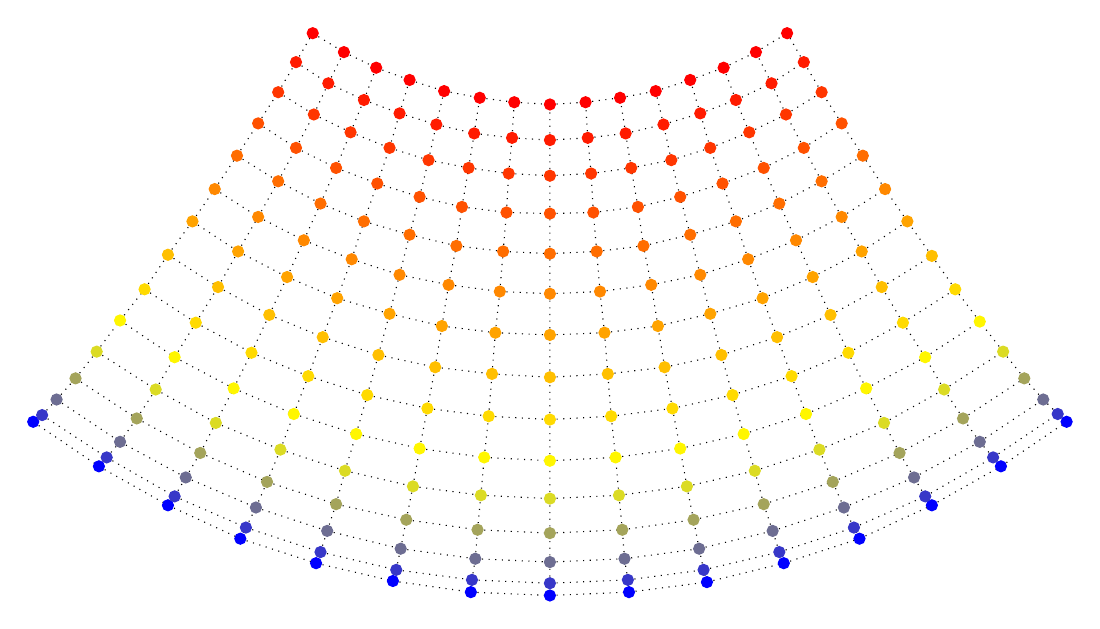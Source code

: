 % This file was created by matlab2tikz v0.2.2.
% Copyright (c) 2008--2012, Nico Schlömer <nico.schloemer@gmail.com>
% All rights reserved.
% 
% The latest updates can be retrieved from
%   http://www.mathworks.com/matlabcentral/fileexchange/22022-matlab2tikz
% where you can also make suggestions and rate matlab2tikz.
% 
% 
% 
\begin{tikzpicture}

% Axis at [0.13 0.11 0.78 0.63]
\begin{axis}[%
view={0}{90},
width=5.167in,
height=4.075in,
scale only axis,
xmin=-0.464, xmax=0.464,
ymin=-0.359, ymax=0.373,
hide x axis,
hide y axis]
\addplot [
color=black,
dotted,
forget plot
]
coordinates{
 (-0.464,-0.089)(-0.456,-0.083) 
};
\addplot [
color=black,
dotted,
forget plot
]
coordinates{
 (-0.456,-0.083)(-0.443,-0.069) 
};
\addplot [
color=black,
dotted,
forget plot
]
coordinates{
 (-0.443,-0.069)(-0.426,-0.05) 
};
\addplot [
color=black,
dotted,
forget plot
]
coordinates{
 (-0.426,-0.05)(-0.407,-0.026) 
};
\addplot [
color=black,
dotted,
forget plot
]
coordinates{
 (-0.407,-0.026)(-0.386,0.002) 
};
\addplot [
color=black,
dotted,
forget plot
]
coordinates{
 (-0.386,0.002)(-0.364,0.03) 
};
\addplot [
color=black,
dotted,
forget plot
]
coordinates{
 (-0.364,0.03)(-0.343,0.061) 
};
\addplot [
color=black,
dotted,
forget plot
]
coordinates{
 (-0.343,0.061)(-0.321,0.091) 
};
\addplot [
color=black,
dotted,
forget plot
]
coordinates{
 (-0.321,0.091)(-0.301,0.12) 
};
\addplot [
color=black,
dotted,
forget plot
]
coordinates{
 (-0.301,0.12)(-0.281,0.15) 
};
\addplot [
color=black,
dotted,
forget plot
]
coordinates{
 (-0.281,0.15)(-0.262,0.179) 
};
\addplot [
color=black,
dotted,
forget plot
]
coordinates{
 (-0.262,0.179)(-0.244,0.207) 
};
\addplot [
color=black,
dotted,
forget plot
]
coordinates{
 (-0.244,0.207)(-0.228,0.234) 
};
\addplot [
color=black,
dotted,
forget plot
]
coordinates{
 (-0.228,0.234)(-0.213,0.26) 
};
\addplot [
color=black,
dotted,
forget plot
]
coordinates{
 (-0.464,-0.089)(-0.405,-0.129) 
};
\addplot [
color=black,
dotted,
forget plot
]
coordinates{
 (-0.456,-0.083)(-0.398,-0.121) 
};
\addplot [
color=black,
dotted,
forget plot
]
coordinates{
 (-0.405,-0.129)(-0.398,-0.121) 
};
\addplot [
color=black,
dotted,
forget plot
]
coordinates{
 (-0.443,-0.069)(-0.386,-0.107) 
};
\addplot [
color=black,
dotted,
forget plot
]
coordinates{
 (-0.398,-0.121)(-0.386,-0.107) 
};
\addplot [
color=black,
dotted,
forget plot
]
coordinates{
 (-0.426,-0.05)(-0.371,-0.086) 
};
\addplot [
color=black,
dotted,
forget plot
]
coordinates{
 (-0.386,-0.107)(-0.371,-0.086) 
};
\addplot [
color=black,
dotted,
forget plot
]
coordinates{
 (-0.407,-0.026)(-0.354,-0.06) 
};
\addplot [
color=black,
dotted,
forget plot
]
coordinates{
 (-0.371,-0.086)(-0.354,-0.06) 
};
\addplot [
color=black,
dotted,
forget plot
]
coordinates{
 (-0.386,0.002)(-0.337,-0.031) 
};
\addplot [
color=black,
dotted,
forget plot
]
coordinates{
 (-0.354,-0.06)(-0.337,-0.031) 
};
\addplot [
color=black,
dotted,
forget plot
]
coordinates{
 (-0.364,0.03)(-0.318,-0.0) 
};
\addplot [
color=black,
dotted,
forget plot
]
coordinates{
 (-0.337,-0.031)(-0.318,-0.0) 
};
\addplot [
color=black,
dotted,
forget plot
]
coordinates{
 (-0.343,0.061)(-0.298,0.032) 
};
\addplot [
color=black,
dotted,
forget plot
]
coordinates{
 (-0.318,-0.0)(-0.298,0.032) 
};
\addplot [
color=black,
dotted,
forget plot
]
coordinates{
 (-0.321,0.091)(-0.28,0.064) 
};
\addplot [
color=black,
dotted,
forget plot
]
coordinates{
 (-0.298,0.032)(-0.28,0.064) 
};
\addplot [
color=black,
dotted,
forget plot
]
coordinates{
 (-0.301,0.12)(-0.262,0.095) 
};
\addplot [
color=black,
dotted,
forget plot
]
coordinates{
 (-0.28,0.064)(-0.262,0.095) 
};
\addplot [
color=black,
dotted,
forget plot
]
coordinates{
 (-0.281,0.15)(-0.244,0.127) 
};
\addplot [
color=black,
dotted,
forget plot
]
coordinates{
 (-0.262,0.095)(-0.244,0.127) 
};
\addplot [
color=black,
dotted,
forget plot
]
coordinates{
 (-0.262,0.179)(-0.228,0.157) 
};
\addplot [
color=black,
dotted,
forget plot
]
coordinates{
 (-0.244,0.127)(-0.228,0.157) 
};
\addplot [
color=black,
dotted,
forget plot
]
coordinates{
 (-0.244,0.207)(-0.212,0.187) 
};
\addplot [
color=black,
dotted,
forget plot
]
coordinates{
 (-0.228,0.157)(-0.212,0.187) 
};
\addplot [
color=black,
dotted,
forget plot
]
coordinates{
 (-0.228,0.234)(-0.199,0.215) 
};
\addplot [
color=black,
dotted,
forget plot
]
coordinates{
 (-0.212,0.187)(-0.199,0.215) 
};
\addplot [
color=black,
dotted,
forget plot
]
coordinates{
 (-0.213,0.26)(-0.185,0.243) 
};
\addplot [
color=black,
dotted,
forget plot
]
coordinates{
 (-0.199,0.215)(-0.185,0.243) 
};
\addplot [
color=black,
dotted,
forget plot
]
coordinates{
 (-0.405,-0.129)(-0.343,-0.164) 
};
\addplot [
color=black,
dotted,
forget plot
]
coordinates{
 (-0.398,-0.121)(-0.337,-0.156) 
};
\addplot [
color=black,
dotted,
forget plot
]
coordinates{
 (-0.343,-0.164)(-0.337,-0.156) 
};
\addplot [
color=black,
dotted,
forget plot
]
coordinates{
 (-0.386,-0.107)(-0.327,-0.139) 
};
\addplot [
color=black,
dotted,
forget plot
]
coordinates{
 (-0.337,-0.156)(-0.327,-0.139) 
};
\addplot [
color=black,
dotted,
forget plot
]
coordinates{
 (-0.371,-0.086)(-0.314,-0.117) 
};
\addplot [
color=black,
dotted,
forget plot
]
coordinates{
 (-0.327,-0.139)(-0.314,-0.117) 
};
\addplot [
color=black,
dotted,
forget plot
]
coordinates{
 (-0.354,-0.06)(-0.3,-0.09) 
};
\addplot [
color=black,
dotted,
forget plot
]
coordinates{
 (-0.314,-0.117)(-0.3,-0.09) 
};
\addplot [
color=black,
dotted,
forget plot
]
coordinates{
 (-0.337,-0.031)(-0.284,-0.059) 
};
\addplot [
color=black,
dotted,
forget plot
]
coordinates{
 (-0.3,-0.09)(-0.284,-0.059) 
};
\addplot [
color=black,
dotted,
forget plot
]
coordinates{
 (-0.318,-0.0)(-0.268,-0.027) 
};
\addplot [
color=black,
dotted,
forget plot
]
coordinates{
 (-0.284,-0.059)(-0.268,-0.027) 
};
\addplot [
color=black,
dotted,
forget plot
]
coordinates{
 (-0.298,0.032)(-0.252,0.007) 
};
\addplot [
color=black,
dotted,
forget plot
]
coordinates{
 (-0.268,-0.027)(-0.252,0.007) 
};
\addplot [
color=black,
dotted,
forget plot
]
coordinates{
 (-0.28,0.064)(-0.236,0.041) 
};
\addplot [
color=black,
dotted,
forget plot
]
coordinates{
 (-0.252,0.007)(-0.236,0.041) 
};
\addplot [
color=black,
dotted,
forget plot
]
coordinates{
 (-0.262,0.095)(-0.221,0.074) 
};
\addplot [
color=black,
dotted,
forget plot
]
coordinates{
 (-0.236,0.041)(-0.221,0.074) 
};
\addplot [
color=black,
dotted,
forget plot
]
coordinates{
 (-0.244,0.127)(-0.206,0.107) 
};
\addplot [
color=black,
dotted,
forget plot
]
coordinates{
 (-0.221,0.074)(-0.206,0.107) 
};
\addplot [
color=black,
dotted,
forget plot
]
coordinates{
 (-0.228,0.157)(-0.192,0.139) 
};
\addplot [
color=black,
dotted,
forget plot
]
coordinates{
 (-0.206,0.107)(-0.192,0.139) 
};
\addplot [
color=black,
dotted,
forget plot
]
coordinates{
 (-0.212,0.187)(-0.179,0.171) 
};
\addplot [
color=black,
dotted,
forget plot
]
coordinates{
 (-0.192,0.139)(-0.179,0.171) 
};
\addplot [
color=black,
dotted,
forget plot
]
coordinates{
 (-0.199,0.215)(-0.167,0.2) 
};
\addplot [
color=black,
dotted,
forget plot
]
coordinates{
 (-0.179,0.171)(-0.167,0.2) 
};
\addplot [
color=black,
dotted,
forget plot
]
coordinates{
 (-0.185,0.243)(-0.156,0.229) 
};
\addplot [
color=black,
dotted,
forget plot
]
coordinates{
 (-0.167,0.2)(-0.156,0.229) 
};
\addplot [
color=black,
dotted,
forget plot
]
coordinates{
 (-0.343,-0.164)(-0.278,-0.194) 
};
\addplot [
color=black,
dotted,
forget plot
]
coordinates{
 (-0.337,-0.156)(-0.273,-0.184) 
};
\addplot [
color=black,
dotted,
forget plot
]
coordinates{
 (-0.278,-0.194)(-0.273,-0.184) 
};
\addplot [
color=black,
dotted,
forget plot
]
coordinates{
 (-0.327,-0.139)(-0.264,-0.166) 
};
\addplot [
color=black,
dotted,
forget plot
]
coordinates{
 (-0.273,-0.184)(-0.264,-0.166) 
};
\addplot [
color=black,
dotted,
forget plot
]
coordinates{
 (-0.314,-0.117)(-0.254,-0.143) 
};
\addplot [
color=black,
dotted,
forget plot
]
coordinates{
 (-0.264,-0.166)(-0.254,-0.143) 
};
\addplot [
color=black,
dotted,
forget plot
]
coordinates{
 (-0.3,-0.09)(-0.242,-0.114) 
};
\addplot [
color=black,
dotted,
forget plot
]
coordinates{
 (-0.254,-0.143)(-0.242,-0.114) 
};
\addplot [
color=black,
dotted,
forget plot
]
coordinates{
 (-0.284,-0.059)(-0.23,-0.082) 
};
\addplot [
color=black,
dotted,
forget plot
]
coordinates{
 (-0.242,-0.114)(-0.23,-0.082) 
};
\addplot [
color=black,
dotted,
forget plot
]
coordinates{
 (-0.268,-0.027)(-0.217,-0.048) 
};
\addplot [
color=black,
dotted,
forget plot
]
coordinates{
 (-0.23,-0.082)(-0.217,-0.048) 
};
\addplot [
color=black,
dotted,
forget plot
]
coordinates{
 (-0.252,0.007)(-0.204,-0.013) 
};
\addplot [
color=black,
dotted,
forget plot
]
coordinates{
 (-0.217,-0.048)(-0.204,-0.013) 
};
\addplot [
color=black,
dotted,
forget plot
]
coordinates{
 (-0.236,0.041)(-0.191,0.022) 
};
\addplot [
color=black,
dotted,
forget plot
]
coordinates{
 (-0.204,-0.013)(-0.191,0.022) 
};
\addplot [
color=black,
dotted,
forget plot
]
coordinates{
 (-0.221,0.074)(-0.178,0.057) 
};
\addplot [
color=black,
dotted,
forget plot
]
coordinates{
 (-0.191,0.022)(-0.178,0.057) 
};
\addplot [
color=black,
dotted,
forget plot
]
coordinates{
 (-0.206,0.107)(-0.167,0.091) 
};
\addplot [
color=black,
dotted,
forget plot
]
coordinates{
 (-0.178,0.057)(-0.167,0.091) 
};
\addplot [
color=black,
dotted,
forget plot
]
coordinates{
 (-0.192,0.139)(-0.155,0.125) 
};
\addplot [
color=black,
dotted,
forget plot
]
coordinates{
 (-0.167,0.091)(-0.155,0.125) 
};
\addplot [
color=black,
dotted,
forget plot
]
coordinates{
 (-0.179,0.171)(-0.144,0.157) 
};
\addplot [
color=black,
dotted,
forget plot
]
coordinates{
 (-0.155,0.125)(-0.144,0.157) 
};
\addplot [
color=black,
dotted,
forget plot
]
coordinates{
 (-0.167,0.2)(-0.135,0.188) 
};
\addplot [
color=black,
dotted,
forget plot
]
coordinates{
 (-0.144,0.157)(-0.135,0.188) 
};
\addplot [
color=black,
dotted,
forget plot
]
coordinates{
 (-0.156,0.229)(-0.126,0.218) 
};
\addplot [
color=black,
dotted,
forget plot
]
coordinates{
 (-0.135,0.188)(-0.126,0.218) 
};
\addplot [
color=black,
dotted,
forget plot
]
coordinates{
 (-0.278,-0.194)(-0.21,-0.216) 
};
\addplot [
color=black,
dotted,
forget plot
]
coordinates{
 (-0.273,-0.184)(-0.206,-0.206) 
};
\addplot [
color=black,
dotted,
forget plot
]
coordinates{
 (-0.21,-0.216)(-0.206,-0.206) 
};
\addplot [
color=black,
dotted,
forget plot
]
coordinates{
 (-0.264,-0.166)(-0.2,-0.187) 
};
\addplot [
color=black,
dotted,
forget plot
]
coordinates{
 (-0.206,-0.206)(-0.2,-0.187) 
};
\addplot [
color=black,
dotted,
forget plot
]
coordinates{
 (-0.254,-0.143)(-0.192,-0.163) 
};
\addplot [
color=black,
dotted,
forget plot
]
coordinates{
 (-0.2,-0.187)(-0.192,-0.163) 
};
\addplot [
color=black,
dotted,
forget plot
]
coordinates{
 (-0.242,-0.114)(-0.184,-0.133) 
};
\addplot [
color=black,
dotted,
forget plot
]
coordinates{
 (-0.192,-0.163)(-0.184,-0.133) 
};
\addplot [
color=black,
dotted,
forget plot
]
coordinates{
 (-0.23,-0.082)(-0.174,-0.1) 
};
\addplot [
color=black,
dotted,
forget plot
]
coordinates{
 (-0.184,-0.133)(-0.174,-0.1) 
};
\addplot [
color=black,
dotted,
forget plot
]
coordinates{
 (-0.217,-0.048)(-0.164,-0.065) 
};
\addplot [
color=black,
dotted,
forget plot
]
coordinates{
 (-0.174,-0.1)(-0.164,-0.065) 
};
\addplot [
color=black,
dotted,
forget plot
]
coordinates{
 (-0.204,-0.013)(-0.154,-0.029) 
};
\addplot [
color=black,
dotted,
forget plot
]
coordinates{
 (-0.164,-0.065)(-0.154,-0.029) 
};
\addplot [
color=black,
dotted,
forget plot
]
coordinates{
 (-0.191,0.022)(-0.144,0.008) 
};
\addplot [
color=black,
dotted,
forget plot
]
coordinates{
 (-0.154,-0.029)(-0.144,0.008) 
};
\addplot [
color=black,
dotted,
forget plot
]
coordinates{
 (-0.178,0.057)(-0.135,0.043) 
};
\addplot [
color=black,
dotted,
forget plot
]
coordinates{
 (-0.144,0.008)(-0.135,0.043) 
};
\addplot [
color=black,
dotted,
forget plot
]
coordinates{
 (-0.167,0.091)(-0.126,0.079) 
};
\addplot [
color=black,
dotted,
forget plot
]
coordinates{
 (-0.135,0.043)(-0.126,0.079) 
};
\addplot [
color=black,
dotted,
forget plot
]
coordinates{
 (-0.155,0.125)(-0.117,0.113) 
};
\addplot [
color=black,
dotted,
forget plot
]
coordinates{
 (-0.126,0.079)(-0.117,0.113) 
};
\addplot [
color=black,
dotted,
forget plot
]
coordinates{
 (-0.144,0.157)(-0.109,0.146) 
};
\addplot [
color=black,
dotted,
forget plot
]
coordinates{
 (-0.117,0.113)(-0.109,0.146) 
};
\addplot [
color=black,
dotted,
forget plot
]
coordinates{
 (-0.135,0.188)(-0.102,0.178) 
};
\addplot [
color=black,
dotted,
forget plot
]
coordinates{
 (-0.109,0.146)(-0.102,0.178) 
};
\addplot [
color=black,
dotted,
forget plot
]
coordinates{
 (-0.126,0.218)(-0.095,0.208) 
};
\addplot [
color=black,
dotted,
forget plot
]
coordinates{
 (-0.102,0.178)(-0.095,0.208) 
};
\addplot [
color=black,
dotted,
forget plot
]
coordinates{
 (-0.21,-0.216)(-0.141,-0.232) 
};
\addplot [
color=black,
dotted,
forget plot
]
coordinates{
 (-0.206,-0.206)(-0.138,-0.222) 
};
\addplot [
color=black,
dotted,
forget plot
]
coordinates{
 (-0.141,-0.232)(-0.138,-0.222) 
};
\addplot [
color=black,
dotted,
forget plot
]
coordinates{
 (-0.2,-0.187)(-0.134,-0.203) 
};
\addplot [
color=black,
dotted,
forget plot
]
coordinates{
 (-0.138,-0.222)(-0.134,-0.203) 
};
\addplot [
color=black,
dotted,
forget plot
]
coordinates{
 (-0.192,-0.163)(-0.129,-0.177) 
};
\addplot [
color=black,
dotted,
forget plot
]
coordinates{
 (-0.134,-0.203)(-0.129,-0.177) 
};
\addplot [
color=black,
dotted,
forget plot
]
coordinates{
 (-0.184,-0.133)(-0.123,-0.147) 
};
\addplot [
color=black,
dotted,
forget plot
]
coordinates{
 (-0.129,-0.177)(-0.123,-0.147) 
};
\addplot [
color=black,
dotted,
forget plot
]
coordinates{
 (-0.174,-0.1)(-0.117,-0.113) 
};
\addplot [
color=black,
dotted,
forget plot
]
coordinates{
 (-0.123,-0.147)(-0.117,-0.113) 
};
\addplot [
color=black,
dotted,
forget plot
]
coordinates{
 (-0.164,-0.065)(-0.11,-0.077) 
};
\addplot [
color=black,
dotted,
forget plot
]
coordinates{
 (-0.117,-0.113)(-0.11,-0.077) 
};
\addplot [
color=black,
dotted,
forget plot
]
coordinates{
 (-0.154,-0.029)(-0.103,-0.04) 
};
\addplot [
color=black,
dotted,
forget plot
]
coordinates{
 (-0.11,-0.077)(-0.103,-0.04) 
};
\addplot [
color=black,
dotted,
forget plot
]
coordinates{
 (-0.144,0.008)(-0.097,-0.003) 
};
\addplot [
color=black,
dotted,
forget plot
]
coordinates{
 (-0.103,-0.04)(-0.097,-0.003) 
};
\addplot [
color=black,
dotted,
forget plot
]
coordinates{
 (-0.135,0.043)(-0.091,0.034) 
};
\addplot [
color=black,
dotted,
forget plot
]
coordinates{
 (-0.097,-0.003)(-0.091,0.034) 
};
\addplot [
color=black,
dotted,
forget plot
]
coordinates{
 (-0.126,0.079)(-0.084,0.069) 
};
\addplot [
color=black,
dotted,
forget plot
]
coordinates{
 (-0.091,0.034)(-0.084,0.069) 
};
\addplot [
color=black,
dotted,
forget plot
]
coordinates{
 (-0.117,0.113)(-0.079,0.104) 
};
\addplot [
color=black,
dotted,
forget plot
]
coordinates{
 (-0.084,0.069)(-0.079,0.104) 
};
\addplot [
color=black,
dotted,
forget plot
]
coordinates{
 (-0.109,0.146)(-0.073,0.139) 
};
\addplot [
color=black,
dotted,
forget plot
]
coordinates{
 (-0.079,0.104)(-0.073,0.139) 
};
\addplot [
color=black,
dotted,
forget plot
]
coordinates{
 (-0.102,0.178)(-0.068,0.17) 
};
\addplot [
color=black,
dotted,
forget plot
]
coordinates{
 (-0.073,0.139)(-0.068,0.17) 
};
\addplot [
color=black,
dotted,
forget plot
]
coordinates{
 (-0.095,0.208)(-0.063,0.202) 
};
\addplot [
color=black,
dotted,
forget plot
]
coordinates{
 (-0.068,0.17)(-0.063,0.202) 
};
\addplot [
color=black,
dotted,
forget plot
]
coordinates{
 (-0.141,-0.232)(-0.071,-0.242) 
};
\addplot [
color=black,
dotted,
forget plot
]
coordinates{
 (-0.138,-0.222)(-0.07,-0.231) 
};
\addplot [
color=black,
dotted,
forget plot
]
coordinates{
 (-0.071,-0.242)(-0.07,-0.231) 
};
\addplot [
color=black,
dotted,
forget plot
]
coordinates{
 (-0.134,-0.203)(-0.067,-0.212) 
};
\addplot [
color=black,
dotted,
forget plot
]
coordinates{
 (-0.07,-0.231)(-0.067,-0.212) 
};
\addplot [
color=black,
dotted,
forget plot
]
coordinates{
 (-0.129,-0.177)(-0.065,-0.186) 
};
\addplot [
color=black,
dotted,
forget plot
]
coordinates{
 (-0.067,-0.212)(-0.065,-0.186) 
};
\addplot [
color=black,
dotted,
forget plot
]
coordinates{
 (-0.123,-0.147)(-0.062,-0.155) 
};
\addplot [
color=black,
dotted,
forget plot
]
coordinates{
 (-0.065,-0.186)(-0.062,-0.155) 
};
\addplot [
color=black,
dotted,
forget plot
]
coordinates{
 (-0.117,-0.113)(-0.059,-0.121) 
};
\addplot [
color=black,
dotted,
forget plot
]
coordinates{
 (-0.062,-0.155)(-0.059,-0.121) 
};
\addplot [
color=black,
dotted,
forget plot
]
coordinates{
 (-0.11,-0.077)(-0.055,-0.084) 
};
\addplot [
color=black,
dotted,
forget plot
]
coordinates{
 (-0.059,-0.121)(-0.055,-0.084) 
};
\addplot [
color=black,
dotted,
forget plot
]
coordinates{
 (-0.103,-0.04)(-0.052,-0.046) 
};
\addplot [
color=black,
dotted,
forget plot
]
coordinates{
 (-0.055,-0.084)(-0.052,-0.046) 
};
\addplot [
color=black,
dotted,
forget plot
]
coordinates{
 (-0.097,-0.003)(-0.049,-0.009) 
};
\addplot [
color=black,
dotted,
forget plot
]
coordinates{
 (-0.052,-0.046)(-0.049,-0.009) 
};
\addplot [
color=black,
dotted,
forget plot
]
coordinates{
 (-0.091,0.034)(-0.045,0.028) 
};
\addplot [
color=black,
dotted,
forget plot
]
coordinates{
 (-0.049,-0.009)(-0.045,0.028) 
};
\addplot [
color=black,
dotted,
forget plot
]
coordinates{
 (-0.084,0.069)(-0.042,0.064) 
};
\addplot [
color=black,
dotted,
forget plot
]
coordinates{
 (-0.045,0.028)(-0.042,0.064) 
};
\addplot [
color=black,
dotted,
forget plot
]
coordinates{
 (-0.079,0.104)(-0.039,0.099) 
};
\addplot [
color=black,
dotted,
forget plot
]
coordinates{
 (-0.042,0.064)(-0.039,0.099) 
};
\addplot [
color=black,
dotted,
forget plot
]
coordinates{
 (-0.073,0.139)(-0.037,0.134) 
};
\addplot [
color=black,
dotted,
forget plot
]
coordinates{
 (-0.039,0.099)(-0.037,0.134) 
};
\addplot [
color=black,
dotted,
forget plot
]
coordinates{
 (-0.068,0.17)(-0.034,0.166) 
};
\addplot [
color=black,
dotted,
forget plot
]
coordinates{
 (-0.037,0.134)(-0.034,0.166) 
};
\addplot [
color=black,
dotted,
forget plot
]
coordinates{
 (-0.063,0.202)(-0.032,0.198) 
};
\addplot [
color=black,
dotted,
forget plot
]
coordinates{
 (-0.034,0.166)(-0.032,0.198) 
};
\addplot [
color=black,
dotted,
forget plot
]
coordinates{
 (-0.071,-0.242)(-1.805e-05,-0.245) 
};
\addplot [
color=black,
dotted,
forget plot
]
coordinates{
 (-0.07,-0.231)(-1.528e-05,-0.234) 
};
\addplot [
color=black,
dotted,
forget plot
]
coordinates{
 (-1.805e-05,-0.245)(-1.528e-05,-0.234) 
};
\addplot [
color=black,
dotted,
forget plot
]
coordinates{
 (-0.067,-0.212)(-3.367e-06,-0.215) 
};
\addplot [
color=black,
dotted,
forget plot
]
coordinates{
 (-1.528e-05,-0.234)(-3.367e-06,-0.215) 
};
\addplot [
color=black,
dotted,
forget plot
]
coordinates{
 (-0.065,-0.186)(-2.219e-05,-0.189) 
};
\addplot [
color=black,
dotted,
forget plot
]
coordinates{
 (-3.367e-06,-0.215)(-2.219e-05,-0.189) 
};
\addplot [
color=black,
dotted,
forget plot
]
coordinates{
 (-0.062,-0.155)(1.254e-05,-0.158) 
};
\addplot [
color=black,
dotted,
forget plot
]
coordinates{
 (-2.219e-05,-0.189)(1.254e-05,-0.158) 
};
\addplot [
color=black,
dotted,
forget plot
]
coordinates{
 (-0.059,-0.121)(-1.522e-05,-0.124) 
};
\addplot [
color=black,
dotted,
forget plot
]
coordinates{
 (1.254e-05,-0.158)(-1.522e-05,-0.124) 
};
\addplot [
color=black,
dotted,
forget plot
]
coordinates{
 (-0.055,-0.084)(7.132e-07,-0.087) 
};
\addplot [
color=black,
dotted,
forget plot
]
coordinates{
 (-1.522e-05,-0.124)(7.132e-07,-0.087) 
};
\addplot [
color=black,
dotted,
forget plot
]
coordinates{
 (-0.052,-0.046)(1.204e-05,-0.049) 
};
\addplot [
color=black,
dotted,
forget plot
]
coordinates{
 (7.132e-07,-0.087)(1.204e-05,-0.049) 
};
\addplot [
color=black,
dotted,
forget plot
]
coordinates{
 (-0.049,-0.009)(-2.801e-07,-0.011) 
};
\addplot [
color=black,
dotted,
forget plot
]
coordinates{
 (1.204e-05,-0.049)(-2.801e-07,-0.011) 
};
\addplot [
color=black,
dotted,
forget plot
]
coordinates{
 (-0.045,0.028)(-6.589e-06,0.026) 
};
\addplot [
color=black,
dotted,
forget plot
]
coordinates{
 (-2.801e-07,-0.011)(-6.589e-06,0.026) 
};
\addplot [
color=black,
dotted,
forget plot
]
coordinates{
 (-0.042,0.064)(5.145e-06,0.062) 
};
\addplot [
color=black,
dotted,
forget plot
]
coordinates{
 (-6.589e-06,0.026)(5.145e-06,0.062) 
};
\addplot [
color=black,
dotted,
forget plot
]
coordinates{
 (-0.039,0.099)(2.335e-06,0.098) 
};
\addplot [
color=black,
dotted,
forget plot
]
coordinates{
 (5.145e-06,0.062)(2.335e-06,0.098) 
};
\addplot [
color=black,
dotted,
forget plot
]
coordinates{
 (-0.037,0.134)(4.653e-06,0.132) 
};
\addplot [
color=black,
dotted,
forget plot
]
coordinates{
 (2.335e-06,0.098)(4.653e-06,0.132) 
};
\addplot [
color=black,
dotted,
forget plot
]
coordinates{
 (-0.034,0.166)(6.185e-06,0.164) 
};
\addplot [
color=black,
dotted,
forget plot
]
coordinates{
 (4.653e-06,0.132)(6.185e-06,0.164) 
};
\addplot [
color=black,
dotted,
forget plot
]
coordinates{
 (-0.032,0.198)(1.126e-05,0.196) 
};
\addplot [
color=black,
dotted,
forget plot
]
coordinates{
 (6.185e-06,0.164)(1.126e-05,0.196) 
};
\addplot [
color=black,
dotted,
forget plot
]
coordinates{
 (-1.805e-05,-0.245)(0.071,-0.242) 
};
\addplot [
color=black,
dotted,
forget plot
]
coordinates{
 (-1.528e-05,-0.234)(0.07,-0.231) 
};
\addplot [
color=black,
dotted,
forget plot
]
coordinates{
 (0.071,-0.242)(0.07,-0.231) 
};
\addplot [
color=black,
dotted,
forget plot
]
coordinates{
 (-3.367e-06,-0.215)(0.067,-0.212) 
};
\addplot [
color=black,
dotted,
forget plot
]
coordinates{
 (0.07,-0.231)(0.067,-0.212) 
};
\addplot [
color=black,
dotted,
forget plot
]
coordinates{
 (-2.219e-05,-0.189)(0.065,-0.186) 
};
\addplot [
color=black,
dotted,
forget plot
]
coordinates{
 (0.067,-0.212)(0.065,-0.186) 
};
\addplot [
color=black,
dotted,
forget plot
]
coordinates{
 (1.254e-05,-0.158)(0.062,-0.155) 
};
\addplot [
color=black,
dotted,
forget plot
]
coordinates{
 (0.065,-0.186)(0.062,-0.155) 
};
\addplot [
color=black,
dotted,
forget plot
]
coordinates{
 (-1.522e-05,-0.124)(0.059,-0.121) 
};
\addplot [
color=black,
dotted,
forget plot
]
coordinates{
 (0.062,-0.155)(0.059,-0.121) 
};
\addplot [
color=black,
dotted,
forget plot
]
coordinates{
 (7.132e-07,-0.087)(0.055,-0.084) 
};
\addplot [
color=black,
dotted,
forget plot
]
coordinates{
 (0.059,-0.121)(0.055,-0.084) 
};
\addplot [
color=black,
dotted,
forget plot
]
coordinates{
 (1.204e-05,-0.049)(0.052,-0.046) 
};
\addplot [
color=black,
dotted,
forget plot
]
coordinates{
 (0.055,-0.084)(0.052,-0.046) 
};
\addplot [
color=black,
dotted,
forget plot
]
coordinates{
 (-2.801e-07,-0.011)(0.049,-0.009) 
};
\addplot [
color=black,
dotted,
forget plot
]
coordinates{
 (0.052,-0.046)(0.049,-0.009) 
};
\addplot [
color=black,
dotted,
forget plot
]
coordinates{
 (-6.589e-06,0.026)(0.045,0.028) 
};
\addplot [
color=black,
dotted,
forget plot
]
coordinates{
 (0.049,-0.009)(0.045,0.028) 
};
\addplot [
color=black,
dotted,
forget plot
]
coordinates{
 (5.145e-06,0.062)(0.042,0.064) 
};
\addplot [
color=black,
dotted,
forget plot
]
coordinates{
 (0.045,0.028)(0.042,0.064) 
};
\addplot [
color=black,
dotted,
forget plot
]
coordinates{
 (2.335e-06,0.098)(0.039,0.099) 
};
\addplot [
color=black,
dotted,
forget plot
]
coordinates{
 (0.042,0.064)(0.039,0.099) 
};
\addplot [
color=black,
dotted,
forget plot
]
coordinates{
 (4.653e-06,0.132)(0.037,0.134) 
};
\addplot [
color=black,
dotted,
forget plot
]
coordinates{
 (0.039,0.099)(0.037,0.134) 
};
\addplot [
color=black,
dotted,
forget plot
]
coordinates{
 (6.185e-06,0.164)(0.034,0.166) 
};
\addplot [
color=black,
dotted,
forget plot
]
coordinates{
 (0.037,0.134)(0.034,0.166) 
};
\addplot [
color=black,
dotted,
forget plot
]
coordinates{
 (1.126e-05,0.196)(0.032,0.198) 
};
\addplot [
color=black,
dotted,
forget plot
]
coordinates{
 (0.034,0.166)(0.032,0.198) 
};
\addplot [
color=black,
dotted,
forget plot
]
coordinates{
 (0.071,-0.242)(0.141,-0.233) 
};
\addplot [
color=black,
dotted,
forget plot
]
coordinates{
 (0.07,-0.231)(0.138,-0.222) 
};
\addplot [
color=black,
dotted,
forget plot
]
coordinates{
 (0.141,-0.233)(0.138,-0.222) 
};
\addplot [
color=black,
dotted,
forget plot
]
coordinates{
 (0.067,-0.212)(0.134,-0.203) 
};
\addplot [
color=black,
dotted,
forget plot
]
coordinates{
 (0.138,-0.222)(0.134,-0.203) 
};
\addplot [
color=black,
dotted,
forget plot
]
coordinates{
 (0.065,-0.186)(0.129,-0.177) 
};
\addplot [
color=black,
dotted,
forget plot
]
coordinates{
 (0.134,-0.203)(0.129,-0.177) 
};
\addplot [
color=black,
dotted,
forget plot
]
coordinates{
 (0.062,-0.155)(0.123,-0.147) 
};
\addplot [
color=black,
dotted,
forget plot
]
coordinates{
 (0.129,-0.177)(0.123,-0.147) 
};
\addplot [
color=black,
dotted,
forget plot
]
coordinates{
 (0.059,-0.121)(0.117,-0.113) 
};
\addplot [
color=black,
dotted,
forget plot
]
coordinates{
 (0.123,-0.147)(0.117,-0.113) 
};
\addplot [
color=black,
dotted,
forget plot
]
coordinates{
 (0.055,-0.084)(0.11,-0.077) 
};
\addplot [
color=black,
dotted,
forget plot
]
coordinates{
 (0.117,-0.113)(0.11,-0.077) 
};
\addplot [
color=black,
dotted,
forget plot
]
coordinates{
 (0.052,-0.046)(0.103,-0.04) 
};
\addplot [
color=black,
dotted,
forget plot
]
coordinates{
 (0.11,-0.077)(0.103,-0.04) 
};
\addplot [
color=black,
dotted,
forget plot
]
coordinates{
 (0.049,-0.009)(0.097,-0.003) 
};
\addplot [
color=black,
dotted,
forget plot
]
coordinates{
 (0.103,-0.04)(0.097,-0.003) 
};
\addplot [
color=black,
dotted,
forget plot
]
coordinates{
 (0.045,0.028)(0.091,0.034) 
};
\addplot [
color=black,
dotted,
forget plot
]
coordinates{
 (0.097,-0.003)(0.091,0.034) 
};
\addplot [
color=black,
dotted,
forget plot
]
coordinates{
 (0.042,0.064)(0.084,0.069) 
};
\addplot [
color=black,
dotted,
forget plot
]
coordinates{
 (0.091,0.034)(0.084,0.069) 
};
\addplot [
color=black,
dotted,
forget plot
]
coordinates{
 (0.039,0.099)(0.079,0.104) 
};
\addplot [
color=black,
dotted,
forget plot
]
coordinates{
 (0.084,0.069)(0.079,0.104) 
};
\addplot [
color=black,
dotted,
forget plot
]
coordinates{
 (0.037,0.134)(0.073,0.139) 
};
\addplot [
color=black,
dotted,
forget plot
]
coordinates{
 (0.079,0.104)(0.073,0.139) 
};
\addplot [
color=black,
dotted,
forget plot
]
coordinates{
 (0.034,0.166)(0.068,0.17) 
};
\addplot [
color=black,
dotted,
forget plot
]
coordinates{
 (0.073,0.139)(0.068,0.17) 
};
\addplot [
color=black,
dotted,
forget plot
]
coordinates{
 (0.032,0.198)(0.063,0.202) 
};
\addplot [
color=black,
dotted,
forget plot
]
coordinates{
 (0.068,0.17)(0.063,0.202) 
};
\addplot [
color=black,
dotted,
forget plot
]
coordinates{
 (0.141,-0.233)(0.21,-0.216) 
};
\addplot [
color=black,
dotted,
forget plot
]
coordinates{
 (0.138,-0.222)(0.206,-0.206) 
};
\addplot [
color=black,
dotted,
forget plot
]
coordinates{
 (0.21,-0.216)(0.206,-0.206) 
};
\addplot [
color=black,
dotted,
forget plot
]
coordinates{
 (0.134,-0.203)(0.2,-0.187) 
};
\addplot [
color=black,
dotted,
forget plot
]
coordinates{
 (0.206,-0.206)(0.2,-0.187) 
};
\addplot [
color=black,
dotted,
forget plot
]
coordinates{
 (0.129,-0.177)(0.192,-0.163) 
};
\addplot [
color=black,
dotted,
forget plot
]
coordinates{
 (0.2,-0.187)(0.192,-0.163) 
};
\addplot [
color=black,
dotted,
forget plot
]
coordinates{
 (0.123,-0.147)(0.184,-0.133) 
};
\addplot [
color=black,
dotted,
forget plot
]
coordinates{
 (0.192,-0.163)(0.184,-0.133) 
};
\addplot [
color=black,
dotted,
forget plot
]
coordinates{
 (0.117,-0.113)(0.174,-0.1) 
};
\addplot [
color=black,
dotted,
forget plot
]
coordinates{
 (0.184,-0.133)(0.174,-0.1) 
};
\addplot [
color=black,
dotted,
forget plot
]
coordinates{
 (0.11,-0.077)(0.164,-0.065) 
};
\addplot [
color=black,
dotted,
forget plot
]
coordinates{
 (0.174,-0.1)(0.164,-0.065) 
};
\addplot [
color=black,
dotted,
forget plot
]
coordinates{
 (0.103,-0.04)(0.154,-0.029) 
};
\addplot [
color=black,
dotted,
forget plot
]
coordinates{
 (0.164,-0.065)(0.154,-0.029) 
};
\addplot [
color=black,
dotted,
forget plot
]
coordinates{
 (0.097,-0.003)(0.144,0.008) 
};
\addplot [
color=black,
dotted,
forget plot
]
coordinates{
 (0.154,-0.029)(0.144,0.008) 
};
\addplot [
color=black,
dotted,
forget plot
]
coordinates{
 (0.091,0.034)(0.135,0.043) 
};
\addplot [
color=black,
dotted,
forget plot
]
coordinates{
 (0.144,0.008)(0.135,0.043) 
};
\addplot [
color=black,
dotted,
forget plot
]
coordinates{
 (0.084,0.069)(0.126,0.079) 
};
\addplot [
color=black,
dotted,
forget plot
]
coordinates{
 (0.135,0.043)(0.126,0.079) 
};
\addplot [
color=black,
dotted,
forget plot
]
coordinates{
 (0.079,0.104)(0.117,0.113) 
};
\addplot [
color=black,
dotted,
forget plot
]
coordinates{
 (0.126,0.079)(0.117,0.113) 
};
\addplot [
color=black,
dotted,
forget plot
]
coordinates{
 (0.073,0.139)(0.109,0.146) 
};
\addplot [
color=black,
dotted,
forget plot
]
coordinates{
 (0.117,0.113)(0.109,0.146) 
};
\addplot [
color=black,
dotted,
forget plot
]
coordinates{
 (0.068,0.17)(0.102,0.178) 
};
\addplot [
color=black,
dotted,
forget plot
]
coordinates{
 (0.109,0.146)(0.102,0.178) 
};
\addplot [
color=black,
dotted,
forget plot
]
coordinates{
 (0.063,0.202)(0.095,0.208) 
};
\addplot [
color=black,
dotted,
forget plot
]
coordinates{
 (0.102,0.178)(0.095,0.208) 
};
\addplot [
color=black,
dotted,
forget plot
]
coordinates{
 (0.21,-0.216)(0.278,-0.194) 
};
\addplot [
color=black,
dotted,
forget plot
]
coordinates{
 (0.206,-0.206)(0.273,-0.184) 
};
\addplot [
color=black,
dotted,
forget plot
]
coordinates{
 (0.278,-0.194)(0.273,-0.184) 
};
\addplot [
color=black,
dotted,
forget plot
]
coordinates{
 (0.2,-0.187)(0.264,-0.166) 
};
\addplot [
color=black,
dotted,
forget plot
]
coordinates{
 (0.273,-0.184)(0.264,-0.166) 
};
\addplot [
color=black,
dotted,
forget plot
]
coordinates{
 (0.192,-0.163)(0.254,-0.143) 
};
\addplot [
color=black,
dotted,
forget plot
]
coordinates{
 (0.264,-0.166)(0.254,-0.143) 
};
\addplot [
color=black,
dotted,
forget plot
]
coordinates{
 (0.184,-0.133)(0.242,-0.114) 
};
\addplot [
color=black,
dotted,
forget plot
]
coordinates{
 (0.254,-0.143)(0.242,-0.114) 
};
\addplot [
color=black,
dotted,
forget plot
]
coordinates{
 (0.174,-0.1)(0.23,-0.082) 
};
\addplot [
color=black,
dotted,
forget plot
]
coordinates{
 (0.242,-0.114)(0.23,-0.082) 
};
\addplot [
color=black,
dotted,
forget plot
]
coordinates{
 (0.164,-0.065)(0.217,-0.048) 
};
\addplot [
color=black,
dotted,
forget plot
]
coordinates{
 (0.23,-0.082)(0.217,-0.048) 
};
\addplot [
color=black,
dotted,
forget plot
]
coordinates{
 (0.154,-0.029)(0.204,-0.013) 
};
\addplot [
color=black,
dotted,
forget plot
]
coordinates{
 (0.217,-0.048)(0.204,-0.013) 
};
\addplot [
color=black,
dotted,
forget plot
]
coordinates{
 (0.144,0.008)(0.191,0.022) 
};
\addplot [
color=black,
dotted,
forget plot
]
coordinates{
 (0.204,-0.013)(0.191,0.022) 
};
\addplot [
color=black,
dotted,
forget plot
]
coordinates{
 (0.135,0.043)(0.178,0.057) 
};
\addplot [
color=black,
dotted,
forget plot
]
coordinates{
 (0.191,0.022)(0.178,0.057) 
};
\addplot [
color=black,
dotted,
forget plot
]
coordinates{
 (0.126,0.079)(0.167,0.091) 
};
\addplot [
color=black,
dotted,
forget plot
]
coordinates{
 (0.178,0.057)(0.167,0.091) 
};
\addplot [
color=black,
dotted,
forget plot
]
coordinates{
 (0.117,0.113)(0.155,0.125) 
};
\addplot [
color=black,
dotted,
forget plot
]
coordinates{
 (0.167,0.091)(0.155,0.125) 
};
\addplot [
color=black,
dotted,
forget plot
]
coordinates{
 (0.109,0.146)(0.144,0.157) 
};
\addplot [
color=black,
dotted,
forget plot
]
coordinates{
 (0.155,0.125)(0.144,0.157) 
};
\addplot [
color=black,
dotted,
forget plot
]
coordinates{
 (0.102,0.178)(0.135,0.188) 
};
\addplot [
color=black,
dotted,
forget plot
]
coordinates{
 (0.144,0.157)(0.135,0.188) 
};
\addplot [
color=black,
dotted,
forget plot
]
coordinates{
 (0.095,0.208)(0.126,0.218) 
};
\addplot [
color=black,
dotted,
forget plot
]
coordinates{
 (0.135,0.188)(0.126,0.218) 
};
\addplot [
color=black,
dotted,
forget plot
]
coordinates{
 (0.278,-0.194)(0.343,-0.164) 
};
\addplot [
color=black,
dotted,
forget plot
]
coordinates{
 (0.273,-0.184)(0.337,-0.156) 
};
\addplot [
color=black,
dotted,
forget plot
]
coordinates{
 (0.343,-0.164)(0.337,-0.156) 
};
\addplot [
color=black,
dotted,
forget plot
]
coordinates{
 (0.264,-0.166)(0.327,-0.139) 
};
\addplot [
color=black,
dotted,
forget plot
]
coordinates{
 (0.337,-0.156)(0.327,-0.139) 
};
\addplot [
color=black,
dotted,
forget plot
]
coordinates{
 (0.254,-0.143)(0.314,-0.117) 
};
\addplot [
color=black,
dotted,
forget plot
]
coordinates{
 (0.327,-0.139)(0.314,-0.117) 
};
\addplot [
color=black,
dotted,
forget plot
]
coordinates{
 (0.242,-0.114)(0.3,-0.09) 
};
\addplot [
color=black,
dotted,
forget plot
]
coordinates{
 (0.314,-0.117)(0.3,-0.09) 
};
\addplot [
color=black,
dotted,
forget plot
]
coordinates{
 (0.23,-0.082)(0.284,-0.059) 
};
\addplot [
color=black,
dotted,
forget plot
]
coordinates{
 (0.3,-0.09)(0.284,-0.059) 
};
\addplot [
color=black,
dotted,
forget plot
]
coordinates{
 (0.217,-0.048)(0.268,-0.027) 
};
\addplot [
color=black,
dotted,
forget plot
]
coordinates{
 (0.284,-0.059)(0.268,-0.027) 
};
\addplot [
color=black,
dotted,
forget plot
]
coordinates{
 (0.204,-0.013)(0.252,0.007) 
};
\addplot [
color=black,
dotted,
forget plot
]
coordinates{
 (0.268,-0.027)(0.252,0.007) 
};
\addplot [
color=black,
dotted,
forget plot
]
coordinates{
 (0.191,0.022)(0.236,0.041) 
};
\addplot [
color=black,
dotted,
forget plot
]
coordinates{
 (0.252,0.007)(0.236,0.041) 
};
\addplot [
color=black,
dotted,
forget plot
]
coordinates{
 (0.178,0.057)(0.221,0.074) 
};
\addplot [
color=black,
dotted,
forget plot
]
coordinates{
 (0.236,0.041)(0.221,0.074) 
};
\addplot [
color=black,
dotted,
forget plot
]
coordinates{
 (0.167,0.091)(0.206,0.107) 
};
\addplot [
color=black,
dotted,
forget plot
]
coordinates{
 (0.221,0.074)(0.206,0.107) 
};
\addplot [
color=black,
dotted,
forget plot
]
coordinates{
 (0.155,0.125)(0.192,0.139) 
};
\addplot [
color=black,
dotted,
forget plot
]
coordinates{
 (0.206,0.107)(0.192,0.139) 
};
\addplot [
color=black,
dotted,
forget plot
]
coordinates{
 (0.144,0.157)(0.179,0.171) 
};
\addplot [
color=black,
dotted,
forget plot
]
coordinates{
 (0.192,0.139)(0.179,0.171) 
};
\addplot [
color=black,
dotted,
forget plot
]
coordinates{
 (0.135,0.188)(0.167,0.2) 
};
\addplot [
color=black,
dotted,
forget plot
]
coordinates{
 (0.179,0.171)(0.167,0.2) 
};
\addplot [
color=black,
dotted,
forget plot
]
coordinates{
 (0.126,0.218)(0.156,0.229) 
};
\addplot [
color=black,
dotted,
forget plot
]
coordinates{
 (0.167,0.2)(0.156,0.229) 
};
\addplot [
color=black,
dotted,
forget plot
]
coordinates{
 (0.343,-0.164)(0.405,-0.129) 
};
\addplot [
color=black,
dotted,
forget plot
]
coordinates{
 (0.337,-0.156)(0.398,-0.121) 
};
\addplot [
color=black,
dotted,
forget plot
]
coordinates{
 (0.405,-0.129)(0.398,-0.121) 
};
\addplot [
color=black,
dotted,
forget plot
]
coordinates{
 (0.327,-0.139)(0.386,-0.107) 
};
\addplot [
color=black,
dotted,
forget plot
]
coordinates{
 (0.398,-0.121)(0.386,-0.107) 
};
\addplot [
color=black,
dotted,
forget plot
]
coordinates{
 (0.314,-0.117)(0.371,-0.086) 
};
\addplot [
color=black,
dotted,
forget plot
]
coordinates{
 (0.386,-0.107)(0.371,-0.086) 
};
\addplot [
color=black,
dotted,
forget plot
]
coordinates{
 (0.3,-0.09)(0.354,-0.06) 
};
\addplot [
color=black,
dotted,
forget plot
]
coordinates{
 (0.371,-0.086)(0.354,-0.06) 
};
\addplot [
color=black,
dotted,
forget plot
]
coordinates{
 (0.284,-0.059)(0.337,-0.031) 
};
\addplot [
color=black,
dotted,
forget plot
]
coordinates{
 (0.354,-0.06)(0.337,-0.031) 
};
\addplot [
color=black,
dotted,
forget plot
]
coordinates{
 (0.268,-0.027)(0.317,-0.0) 
};
\addplot [
color=black,
dotted,
forget plot
]
coordinates{
 (0.337,-0.031)(0.317,-0.0) 
};
\addplot [
color=black,
dotted,
forget plot
]
coordinates{
 (0.252,0.007)(0.298,0.032) 
};
\addplot [
color=black,
dotted,
forget plot
]
coordinates{
 (0.317,-0.0)(0.298,0.032) 
};
\addplot [
color=black,
dotted,
forget plot
]
coordinates{
 (0.236,0.041)(0.28,0.064) 
};
\addplot [
color=black,
dotted,
forget plot
]
coordinates{
 (0.298,0.032)(0.28,0.064) 
};
\addplot [
color=black,
dotted,
forget plot
]
coordinates{
 (0.221,0.074)(0.262,0.095) 
};
\addplot [
color=black,
dotted,
forget plot
]
coordinates{
 (0.28,0.064)(0.262,0.095) 
};
\addplot [
color=black,
dotted,
forget plot
]
coordinates{
 (0.206,0.107)(0.244,0.127) 
};
\addplot [
color=black,
dotted,
forget plot
]
coordinates{
 (0.262,0.095)(0.244,0.127) 
};
\addplot [
color=black,
dotted,
forget plot
]
coordinates{
 (0.192,0.139)(0.228,0.157) 
};
\addplot [
color=black,
dotted,
forget plot
]
coordinates{
 (0.244,0.127)(0.228,0.157) 
};
\addplot [
color=black,
dotted,
forget plot
]
coordinates{
 (0.179,0.171)(0.212,0.187) 
};
\addplot [
color=black,
dotted,
forget plot
]
coordinates{
 (0.228,0.157)(0.212,0.187) 
};
\addplot [
color=black,
dotted,
forget plot
]
coordinates{
 (0.167,0.2)(0.199,0.215) 
};
\addplot [
color=black,
dotted,
forget plot
]
coordinates{
 (0.212,0.187)(0.199,0.215) 
};
\addplot [
color=black,
dotted,
forget plot
]
coordinates{
 (0.156,0.229)(0.185,0.243) 
};
\addplot [
color=black,
dotted,
forget plot
]
coordinates{
 (0.199,0.215)(0.185,0.243) 
};
\addplot [
color=black,
dotted,
forget plot
]
coordinates{
 (0.405,-0.129)(0.464,-0.089) 
};
\addplot [
color=black,
dotted,
forget plot
]
coordinates{
 (0.398,-0.121)(0.456,-0.082) 
};
\addplot [
color=black,
dotted,
forget plot
]
coordinates{
 (0.464,-0.089)(0.456,-0.082) 
};
\addplot [
color=black,
dotted,
forget plot
]
coordinates{
 (0.386,-0.107)(0.443,-0.069) 
};
\addplot [
color=black,
dotted,
forget plot
]
coordinates{
 (0.456,-0.082)(0.443,-0.069) 
};
\addplot [
color=black,
dotted,
forget plot
]
coordinates{
 (0.371,-0.086)(0.426,-0.05) 
};
\addplot [
color=black,
dotted,
forget plot
]
coordinates{
 (0.443,-0.069)(0.426,-0.05) 
};
\addplot [
color=black,
dotted,
forget plot
]
coordinates{
 (0.354,-0.06)(0.407,-0.026) 
};
\addplot [
color=black,
dotted,
forget plot
]
coordinates{
 (0.426,-0.05)(0.407,-0.026) 
};
\addplot [
color=black,
dotted,
forget plot
]
coordinates{
 (0.337,-0.031)(0.386,0.001) 
};
\addplot [
color=black,
dotted,
forget plot
]
coordinates{
 (0.407,-0.026)(0.386,0.001) 
};
\addplot [
color=black,
dotted,
forget plot
]
coordinates{
 (0.317,-0.0)(0.364,0.03) 
};
\addplot [
color=black,
dotted,
forget plot
]
coordinates{
 (0.386,0.001)(0.364,0.03) 
};
\addplot [
color=black,
dotted,
forget plot
]
coordinates{
 (0.298,0.032)(0.343,0.06) 
};
\addplot [
color=black,
dotted,
forget plot
]
coordinates{
 (0.364,0.03)(0.343,0.06) 
};
\addplot [
color=black,
dotted,
forget plot
]
coordinates{
 (0.28,0.064)(0.321,0.091) 
};
\addplot [
color=black,
dotted,
forget plot
]
coordinates{
 (0.343,0.06)(0.321,0.091) 
};
\addplot [
color=black,
dotted,
forget plot
]
coordinates{
 (0.262,0.095)(0.301,0.12) 
};
\addplot [
color=black,
dotted,
forget plot
]
coordinates{
 (0.321,0.091)(0.301,0.12) 
};
\addplot [
color=black,
dotted,
forget plot
]
coordinates{
 (0.244,0.127)(0.281,0.15) 
};
\addplot [
color=black,
dotted,
forget plot
]
coordinates{
 (0.301,0.12)(0.281,0.15) 
};
\addplot [
color=black,
dotted,
forget plot
]
coordinates{
 (0.228,0.157)(0.262,0.179) 
};
\addplot [
color=black,
dotted,
forget plot
]
coordinates{
 (0.281,0.15)(0.262,0.179) 
};
\addplot [
color=black,
dotted,
forget plot
]
coordinates{
 (0.212,0.187)(0.244,0.207) 
};
\addplot [
color=black,
dotted,
forget plot
]
coordinates{
 (0.262,0.179)(0.244,0.207) 
};
\addplot [
color=black,
dotted,
forget plot
]
coordinates{
 (0.199,0.215)(0.228,0.234) 
};
\addplot [
color=black,
dotted,
forget plot
]
coordinates{
 (0.244,0.207)(0.228,0.234) 
};
\addplot [
color=black,
dotted,
forget plot
]
coordinates{
 (0.185,0.243)(0.213,0.26) 
};
\addplot [
color=black,
dotted,
forget plot
]
coordinates{
 (0.228,0.234)(0.213,0.26) 
};
\addplot[scatter,only marks,scatter src=explicit,scatter/use mapped color={mark=*,draw=mapped color,fill=mapped color}] plot coordinates{ (-0.464,-0.089) [1.0e-01] (-0.456,-0.083) [2.357e-01] (-0.443,-0.069) [3.714e-01] (-0.426,-0.05) [5.071e-01] (-0.407,-0.026) [6.429e-01] (-0.386,0.002) [7.786e-01] (-0.364,0.03) [9.143e-01] (-0.343,0.061) [1.05e+00] (-0.321,0.091) [1.186e+00] (-0.301,0.12) [1.321e+00] (-0.281,0.15) [1.457e+00] (-0.262,0.179) [1.593e+00] (-0.244,0.207) [1.729e+00] (-0.228,0.234) [1.864e+00] (-0.213,0.26) [2] (-0.405,-0.129) [1.0e-01] (-0.398,-0.121) [2.357e-01] (-0.386,-0.107) [3.714e-01] (-0.371,-0.086) [5.071e-01] (-0.354,-0.06) [6.429e-01] (-0.337,-0.031) [7.786e-01] (-0.318,-0.0) [9.143e-01] (-0.298,0.032) [1.05e+00] (-0.28,0.064) [1.186e+00] (-0.262,0.095) [1.321e+00] (-0.244,0.127) [1.457e+00] (-0.228,0.157) [1.593e+00] (-0.212,0.187) [1.729e+00] (-0.199,0.215) [1.864e+00] (-0.185,0.243) [2] (-0.343,-0.164) [1.0e-01] (-0.337,-0.156) [2.357e-01] (-0.327,-0.139) [3.714e-01] (-0.314,-0.117) [5.071e-01] (-0.3,-0.09) [6.429e-01] (-0.284,-0.059) [7.786e-01] (-0.268,-0.027) [9.143e-01] (-0.252,0.007) [1.05e+00] (-0.236,0.041) [1.186e+00] (-0.221,0.074) [1.321e+00] (-0.206,0.107) [1.457e+00] (-0.192,0.139) [1.593e+00] (-0.179,0.171) [1.729e+00] (-0.167,0.2) [1.864e+00] (-0.156,0.229) [2] (-0.278,-0.194) [1.0e-01] (-0.273,-0.184) [2.357e-01] (-0.264,-0.166) [3.714e-01] (-0.254,-0.143) [5.071e-01] (-0.242,-0.114) [6.429e-01] (-0.23,-0.082) [7.786e-01] (-0.217,-0.048) [9.143e-01] (-0.204,-0.013) [1.05e+00] (-0.191,0.022) [1.186e+00] (-0.178,0.057) [1.321e+00] (-0.167,0.091) [1.457e+00] (-0.155,0.125) [1.593e+00] (-0.144,0.157) [1.729e+00] (-0.135,0.188) [1.864e+00] (-0.126,0.218) [2] (-0.21,-0.216) [1.0e-01] (-0.206,-0.206) [2.357e-01] (-0.2,-0.187) [3.714e-01] (-0.192,-0.163) [5.071e-01] (-0.184,-0.133) [6.429e-01] (-0.174,-0.1) [7.786e-01] (-0.164,-0.065) [9.143e-01] (-0.154,-0.029) [1.05e+00] (-0.144,0.008) [1.186e+00] (-0.135,0.043) [1.321e+00] (-0.126,0.079) [1.457e+00] (-0.117,0.113) [1.593e+00] (-0.109,0.146) [1.729e+00] (-0.102,0.178) [1.864e+00] (-0.095,0.208) [2] (-0.141,-0.232) [1.0e-01] (-0.138,-0.222) [2.357e-01] (-0.134,-0.203) [3.714e-01] (-0.129,-0.177) [5.071e-01] (-0.123,-0.147) [6.429e-01] (-0.117,-0.113) [7.786e-01] (-0.11,-0.077) [9.143e-01] (-0.103,-0.04) [1.05e+00] (-0.097,-0.003) [1.186e+00] (-0.091,0.034) [1.321e+00] (-0.084,0.069) [1.457e+00] (-0.079,0.104) [1.593e+00] (-0.073,0.139) [1.729e+00] (-0.068,0.17) [1.864e+00] (-0.063,0.202) [2] (-0.071,-0.242) [1.0e-01] (-0.07,-0.231) [2.357e-01] (-0.067,-0.212) [3.714e-01] (-0.065,-0.186) [5.071e-01] (-0.062,-0.155) [6.429e-01] (-0.059,-0.121) [7.786e-01] (-0.055,-0.084) [9.143e-01] (-0.052,-0.046) [1.05e+00] (-0.049,-0.009) [1.186e+00] (-0.045,0.028) [1.321e+00] (-0.042,0.064) [1.457e+00] (-0.039,0.099) [1.593e+00] (-0.037,0.134) [1.729e+00] (-0.034,0.166) [1.864e+00] (-0.032,0.198) [2] (-1.805e-05,-0.245) [1.0e-01] (-1.528e-05,-0.234) [2.357e-01] (-3.367e-06,-0.215) [3.714e-01] (-2.219e-05,-0.189) [5.071e-01] (1.254e-05,-0.158) [6.429e-01] (-1.522e-05,-0.124) [7.786e-01] (7.132e-07,-0.087) [9.143e-01] (1.204e-05,-0.049) [1.05e+00] (-2.801e-07,-0.011) [1.186e+00] (-6.589e-06,0.026) [1.321e+00] (5.145e-06,0.062) [1.457e+00] (2.335e-06,0.098) [1.593e+00] (4.653e-06,0.132) [1.729e+00] (6.185e-06,0.164) [1.864e+00] (1.126e-05,0.196) [2] (0.071,-0.242) [1.0e-01] (0.07,-0.231) [2.357e-01] (0.067,-0.212) [3.714e-01] (0.065,-0.186) [5.071e-01] (0.062,-0.155) [6.429e-01] (0.059,-0.121) [7.786e-01] (0.055,-0.084) [9.143e-01] (0.052,-0.046) [1.05e+00] (0.049,-0.009) [1.186e+00] (0.045,0.028) [1.321e+00] (0.042,0.064) [1.457e+00] (0.039,0.099) [1.593e+00] (0.037,0.134) [1.729e+00] (0.034,0.166) [1.864e+00] (0.032,0.198) [2] (0.141,-0.233) [1.0e-01] (0.138,-0.222) [2.357e-01] (0.134,-0.203) [3.714e-01] (0.129,-0.177) [5.071e-01] (0.123,-0.147) [6.429e-01] (0.117,-0.113) [7.786e-01] (0.11,-0.077) [9.143e-01] (0.103,-0.04) [1.05e+00] (0.097,-0.003) [1.186e+00] (0.091,0.034) [1.321e+00] (0.084,0.069) [1.457e+00] (0.079,0.104) [1.593e+00] (0.073,0.139) [1.729e+00] (0.068,0.17) [1.864e+00] (0.063,0.202) [2] (0.21,-0.216) [1.0e-01] (0.206,-0.206) [2.357e-01] (0.2,-0.187) [3.714e-01] (0.192,-0.163) [5.071e-01] (0.184,-0.133) [6.429e-01] (0.174,-0.1) [7.786e-01] (0.164,-0.065) [9.143e-01] (0.154,-0.029) [1.05e+00] (0.144,0.008) [1.186e+00] (0.135,0.043) [1.321e+00] (0.126,0.079) [1.457e+00] (0.117,0.113) [1.593e+00] (0.109,0.146) [1.729e+00] (0.102,0.178) [1.864e+00] (0.095,0.208) [2] (0.278,-0.194) [1.0e-01] (0.273,-0.184) [2.357e-01] (0.264,-0.166) [3.714e-01] (0.254,-0.143) [5.071e-01] (0.242,-0.114) [6.429e-01] (0.23,-0.082) [7.786e-01] (0.217,-0.048) [9.143e-01] (0.204,-0.013) [1.05e+00] (0.191,0.022) [1.186e+00] (0.178,0.057) [1.321e+00] (0.167,0.091) [1.457e+00] (0.155,0.125) [1.593e+00] (0.144,0.157) [1.729e+00] (0.135,0.188) [1.864e+00] (0.126,0.218) [2] (0.343,-0.164) [1.0e-01] (0.337,-0.156) [2.357e-01] (0.327,-0.139) [3.714e-01] (0.314,-0.117) [5.071e-01] (0.3,-0.09) [6.429e-01] (0.284,-0.059) [7.786e-01] (0.268,-0.027) [9.143e-01] (0.252,0.007) [1.05e+00] (0.236,0.041) [1.186e+00] (0.221,0.074) [1.321e+00] (0.206,0.107) [1.457e+00] (0.192,0.139) [1.593e+00] (0.179,0.171) [1.729e+00] (0.167,0.2) [1.864e+00] (0.156,0.229) [2] (0.405,-0.129) [1.0e-01] (0.398,-0.121) [2.357e-01] (0.386,-0.107) [3.714e-01] (0.371,-0.086) [5.071e-01] (0.354,-0.06) [6.429e-01] (0.337,-0.031) [7.786e-01] (0.317,-0.0) [9.143e-01] (0.298,0.032) [1.05e+00] (0.28,0.064) [1.186e+00] (0.262,0.095) [1.321e+00] (0.244,0.127) [1.457e+00] (0.228,0.157) [1.593e+00] (0.212,0.187) [1.729e+00] (0.199,0.215) [1.864e+00] (0.185,0.243) [2] (0.464,-0.089) [1.0e-01] (0.456,-0.082) [2.357e-01] (0.443,-0.069) [3.714e-01] (0.426,-0.05) [5.071e-01] (0.407,-0.026) [6.429e-01] (0.386,0.001) [7.786e-01] (0.364,0.03) [9.143e-01] (0.343,0.06) [1.05e+00] (0.321,0.091) [1.186e+00] (0.301,0.12) [1.321e+00] (0.281,0.15) [1.457e+00] (0.262,0.179) [1.593e+00] (0.244,0.207) [1.729e+00] (0.228,0.234) [1.864e+00] (0.213,0.26) [2] };

\end{axis}
\end{tikzpicture}%
